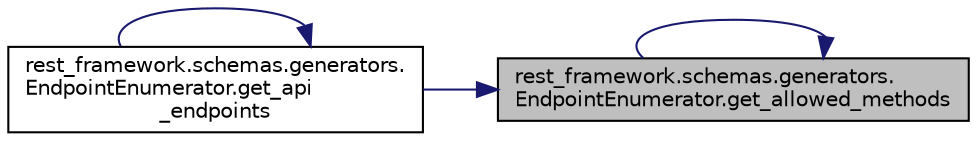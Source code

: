digraph "rest_framework.schemas.generators.EndpointEnumerator.get_allowed_methods"
{
 // LATEX_PDF_SIZE
  edge [fontname="Helvetica",fontsize="10",labelfontname="Helvetica",labelfontsize="10"];
  node [fontname="Helvetica",fontsize="10",shape=record];
  rankdir="RL";
  Node1 [label="rest_framework.schemas.generators.\lEndpointEnumerator.get_allowed_methods",height=0.2,width=0.4,color="black", fillcolor="grey75", style="filled", fontcolor="black",tooltip=" "];
  Node1 -> Node1 [dir="back",color="midnightblue",fontsize="10",style="solid",fontname="Helvetica"];
  Node1 -> Node2 [dir="back",color="midnightblue",fontsize="10",style="solid",fontname="Helvetica"];
  Node2 [label="rest_framework.schemas.generators.\lEndpointEnumerator.get_api\l_endpoints",height=0.2,width=0.4,color="black", fillcolor="white", style="filled",URL="$d6/dc4/classrest__framework_1_1schemas_1_1generators_1_1_endpoint_enumerator.html#ac93f3e36cc8481f1edcb439ad0ecad2a",tooltip=" "];
  Node2 -> Node2 [dir="back",color="midnightblue",fontsize="10",style="solid",fontname="Helvetica"];
}
